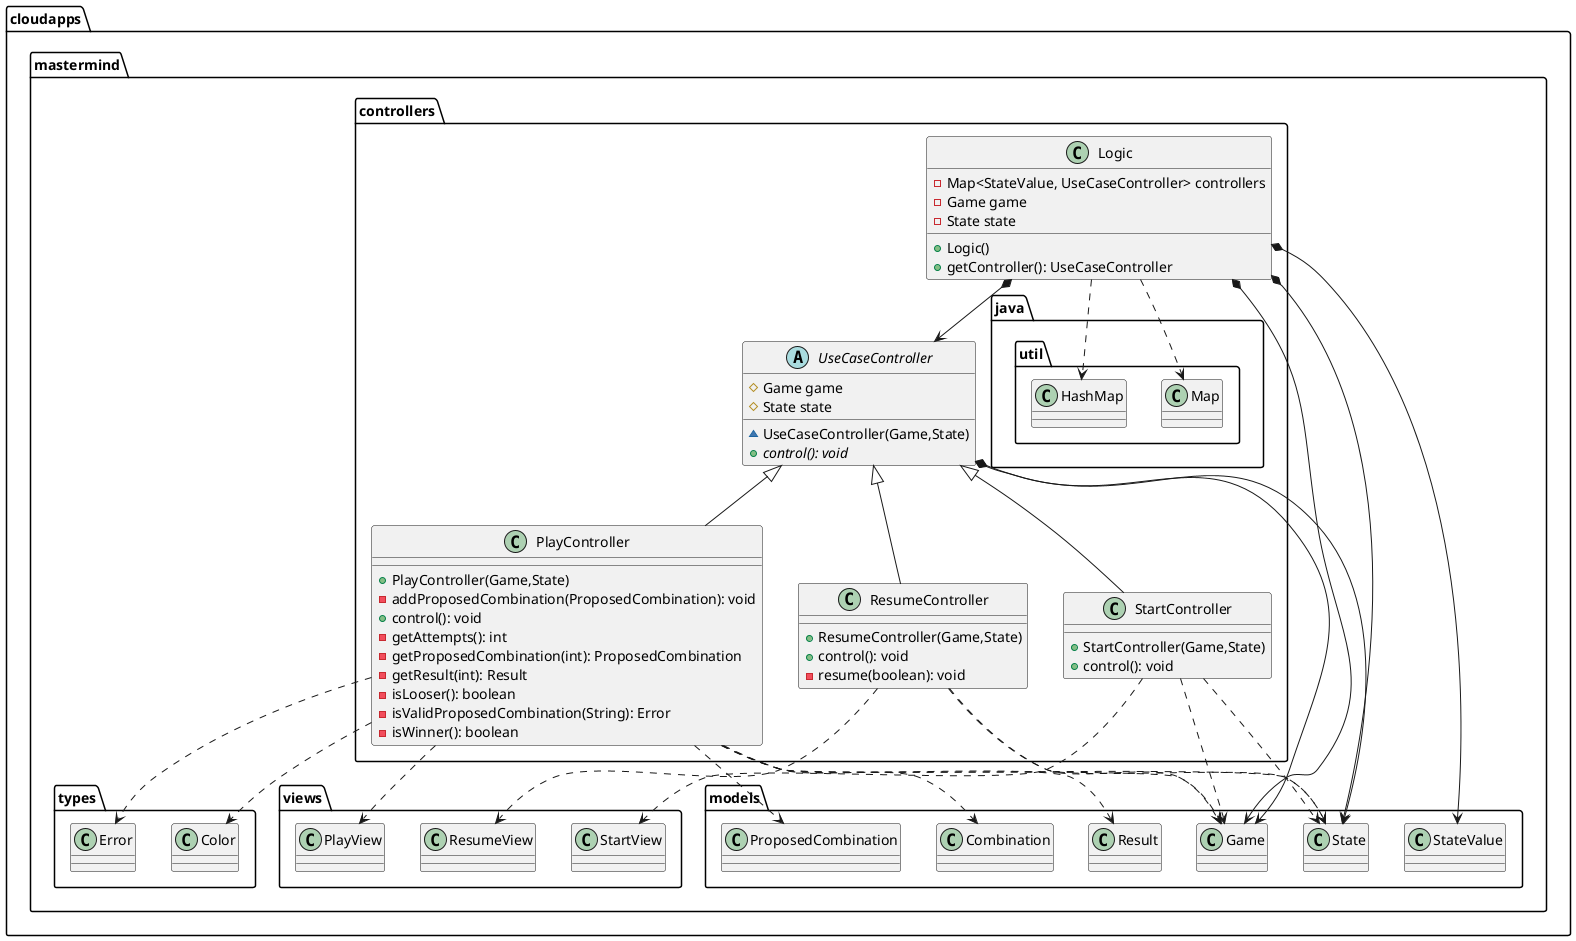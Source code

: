 @startuml Package **cloudapps.mastermind.controllers**

package "cloudapps.mastermind.controllers" {

  class Logic {
    -Map<StateValue, UseCaseController> controllers
    -Game game
    -State state
    +Logic()
    +getController(): UseCaseController
  }

  class PlayController extends UseCaseController {
      +PlayController(Game,State)
      -addProposedCombination(ProposedCombination): void
      +control(): void
      -getAttempts(): int
      -getProposedCombination(int): ProposedCombination
      -getResult(int): Result
      -isLooser(): boolean
      -isValidProposedCombination(String): Error
      -isWinner(): boolean
  }

  class ResumeController extends UseCaseController {
    +ResumeController(Game,State)
    +control(): void
    -resume(boolean): void
  }

  class StartController extends UseCaseController {
    +StartController(Game,State)
    +control(): void
  }

  abstract UseCaseController {
     #Game game
     #State state
     ~UseCaseController(Game,State)
     +{abstract}control(): void
  }

  Logic *--> cloudapps.mastermind.models.Game
  Logic *--> cloudapps.mastermind.models.State
  Logic *--> cloudapps.mastermind.models.StateValue
  Logic *--> UseCaseController
  Logic ..> java.util.Map
  Logic ..> java.util.HashMap

  PlayController ..> cloudapps.mastermind.models.Combination
  PlayController ..> cloudapps.mastermind.models.Game
  PlayController ..> cloudapps.mastermind.types.Color
  PlayController ..> cloudapps.mastermind.types.Error
  PlayController ..> cloudapps.mastermind.models.ProposedCombination
  PlayController ..> cloudapps.mastermind.models.Result
  PlayController ..> cloudapps.mastermind.models.State
  PlayController ..> cloudapps.mastermind.views.PlayView

  ResumeController ..> cloudapps.mastermind.models.Game
  ResumeController ..> cloudapps.mastermind.models.State
  ResumeController ..> cloudapps.mastermind.views.ResumeView

  StartController ..> cloudapps.mastermind.models.Game
  StartController ..> cloudapps.mastermind.models.State
  StartController ..> cloudapps.mastermind.views.StartView

  UseCaseController *--> cloudapps.mastermind.models.Game
  UseCaseController *--> cloudapps.mastermind.models.State
  
}

@enduml
